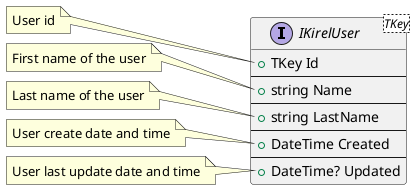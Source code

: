﻿@startuml

interface IKirelUser<TKey>{
    +TKey Id
    --
    +string Name
    --
    +string LastName 
    --
    +DateTime Created
    --
    +DateTime? Updated
}

note left of IKirelUser::Id
  User id
end note

note left of IKirelUser::Name
  First name of the user
end note

note left of IKirelUser::LastName
  Last name of the user
end note

note left of IKirelUser::Created
  User create date and time
end note

note left of IKirelUser::Updated
  User last update date and time
end note

@enduml